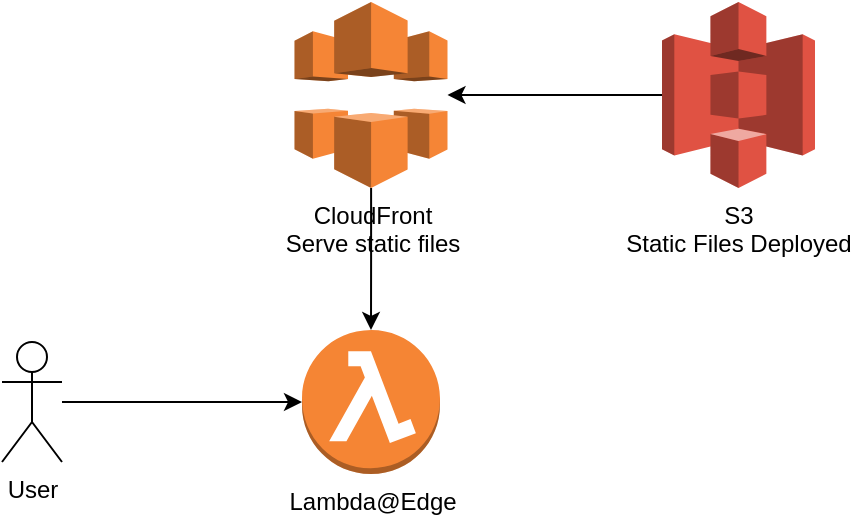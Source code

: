 <mxfile version="26.3.0">
  <diagram name="Page-1" id="khjMui8SULHRm5ARyRQg">
    <mxGraphModel dx="1254" dy="1007" grid="1" gridSize="10" guides="1" tooltips="1" connect="1" arrows="1" fold="1" page="1" pageScale="1" pageWidth="850" pageHeight="1100" math="0" shadow="0">
      <root>
        <mxCell id="0" />
        <mxCell id="1" parent="0" />
        <mxCell id="UzYDV7pSfleydXYVI9vg-9" style="edgeStyle=orthogonalEdgeStyle;rounded=0;orthogonalLoop=1;jettySize=auto;html=1;" edge="1" parent="1" source="UzYDV7pSfleydXYVI9vg-1" target="UzYDV7pSfleydXYVI9vg-6">
          <mxGeometry relative="1" as="geometry" />
        </mxCell>
        <mxCell id="UzYDV7pSfleydXYVI9vg-1" value="User" style="shape=umlActor;verticalLabelPosition=bottom;verticalAlign=top;html=1;outlineConnect=0;" vertex="1" parent="1">
          <mxGeometry x="100" y="280" width="30" height="60" as="geometry" />
        </mxCell>
        <mxCell id="UzYDV7pSfleydXYVI9vg-4" style="edgeStyle=orthogonalEdgeStyle;rounded=0;orthogonalLoop=1;jettySize=auto;html=1;" edge="1" parent="1" source="UzYDV7pSfleydXYVI9vg-2" target="UzYDV7pSfleydXYVI9vg-3">
          <mxGeometry relative="1" as="geometry" />
        </mxCell>
        <mxCell id="UzYDV7pSfleydXYVI9vg-2" value="S3&lt;br&gt;Static Files Deployed" style="outlineConnect=0;dashed=0;verticalLabelPosition=bottom;verticalAlign=top;align=center;html=1;shape=mxgraph.aws3.s3;fillColor=#E05243;gradientColor=none;" vertex="1" parent="1">
          <mxGeometry x="430" y="110" width="76.5" height="93" as="geometry" />
        </mxCell>
        <mxCell id="UzYDV7pSfleydXYVI9vg-7" style="edgeStyle=orthogonalEdgeStyle;rounded=0;orthogonalLoop=1;jettySize=auto;html=1;" edge="1" parent="1" source="UzYDV7pSfleydXYVI9vg-3" target="UzYDV7pSfleydXYVI9vg-6">
          <mxGeometry relative="1" as="geometry" />
        </mxCell>
        <mxCell id="UzYDV7pSfleydXYVI9vg-3" value="CloudFront&lt;br&gt;Serve static files" style="outlineConnect=0;dashed=0;verticalLabelPosition=bottom;verticalAlign=top;align=center;html=1;shape=mxgraph.aws3.cloudfront;fillColor=#F58536;gradientColor=none;" vertex="1" parent="1">
          <mxGeometry x="246.25" y="110" width="76.5" height="93" as="geometry" />
        </mxCell>
        <mxCell id="UzYDV7pSfleydXYVI9vg-6" value="Lambda@Edge" style="outlineConnect=0;dashed=0;verticalLabelPosition=bottom;verticalAlign=top;align=center;html=1;shape=mxgraph.aws3.lambda_function;fillColor=#F58534;gradientColor=none;" vertex="1" parent="1">
          <mxGeometry x="250" y="274" width="69" height="72" as="geometry" />
        </mxCell>
      </root>
    </mxGraphModel>
  </diagram>
</mxfile>
